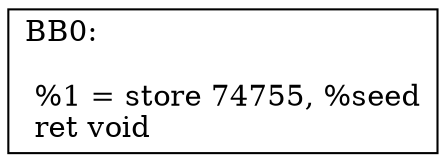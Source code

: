digraph "CFG for 'Initrand' function" {
	AA0 [shape=record, label="{BB0:\l\l  %1 = store 74755,  %seed\l ret void\l}"];
}
